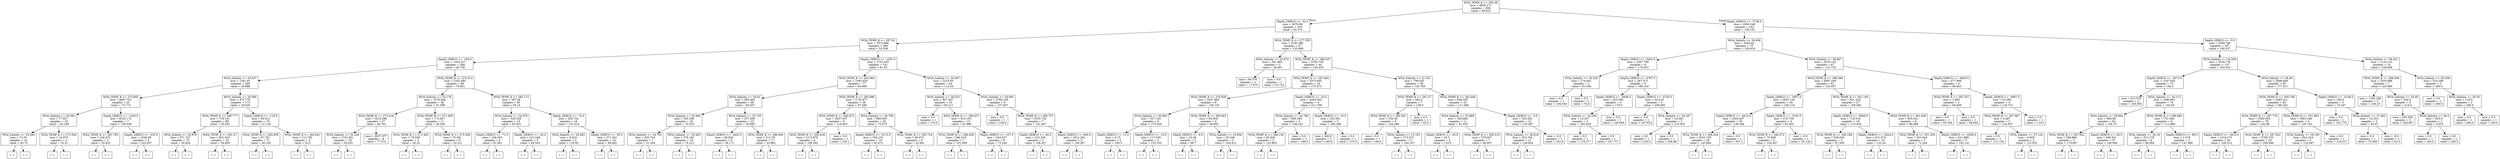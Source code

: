 digraph Tree {
node [shape=box] ;
0 [label="WOA_TEMP_K <= 294.36\nmse = 4836.271\nsamples = 658\nvalue = 98.823"] ;
1 [label="Depth_GEBCO <= -32.0\nmse = 2679.88\nsamples = 416\nvalue = 62.374"] ;
0 -> 1 [labeldistance=2.5, labelangle=45, headlabel="True"] ;
2 [label="WOA_TEMP_K <= 287.62\nmse = 1873.866\nsamples = 369\nvalue = 53.338"] ;
1 -> 2 ;
3 [label="Depth_GEBCO <= -100.0\nmse = 1554.317\nsamples = 268\nvalue = 43.736"] ;
2 -> 3 ;
4 [label="WOA_Salinity <= 33.637\nmse = 1261.45\nsamples = 200\nvalue = 34.686"] ;
3 -> 4 ;
5 [label="WOA_TEMP_K <= 275.805\nmse = 4897.702\nsamples = 25\nvalue = 72.773"] ;
4 -> 5 ;
6 [label="WOA_Salinity <= 33.561\nmse = 77.827\nsamples = 18\nvalue = 43.168"] ;
5 -> 6 ;
7 [label="WOA_Salinity <= 33.443\nmse = 72.05\nsamples = 14\nvalue = 45.72"] ;
6 -> 7 ;
8 [label="(...)"] ;
7 -> 8 ;
17 [label="(...)"] ;
7 -> 17 ;
30 [label="WOA_TEMP_K <= 273.592\nmse = 16.975\nsamples = 4\nvalue = 35.51"] ;
6 -> 30 ;
31 [label="(...)"] ;
30 -> 31 ;
32 [label="(...)"] ;
30 -> 32 ;
37 [label="Depth_GEBCO <= -1420.5\nmse = 9325.172\nsamples = 7\nvalue = 136.538"] ;
5 -> 37 ;
38 [label="WOA_TEMP_K <= 281.765\nmse = 146.472\nsamples = 3\nvalue = 35.833"] ;
37 -> 38 ;
39 [label="(...)"] ;
38 -> 39 ;
42 [label="(...)"] ;
38 -> 42 ;
43 [label="Depth_GEBCO <= -535.0\nmse = 1048.98\nsamples = 4\nvalue = 222.857"] ;
37 -> 43 ;
44 [label="(...)"] ;
43 -> 44 ;
45 [label="(...)"] ;
43 -> 45 ;
48 [label="WOA_Salinity <= 35.069\nmse = 473.778\nsamples = 175\nvalue = 29.028"] ;
4 -> 48 ;
49 [label="WOA_TEMP_K <= 280.777\nmse = 719.101\nsamples = 99\nvalue = 36.053"] ;
48 -> 49 ;
50 [label="WOA_Salinity <= 33.879\nmse = 571.747\nsamples = 75\nvalue = 30.835"] ;
49 -> 50 ;
51 [label="(...)"] ;
50 -> 51 ;
108 [label="(...)"] ;
50 -> 108 ;
193 [label="WOA_TEMP_K <= 281.47\nmse = 801.623\nsamples = 24\nvalue = 54.639"] ;
49 -> 193 ;
194 [label="(...)"] ;
193 -> 194 ;
205 [label="(...)"] ;
193 -> 205 ;
236 [label="Depth_GEBCO <= -118.5\nmse = 80.612\nsamples = 76\nvalue = 21.139"] ;
48 -> 236 ;
237 [label="WOA_TEMP_K <= 283.839\nmse = 67.761\nsamples = 71\nvalue = 20.329"] ;
236 -> 237 ;
238 [label="(...)"] ;
237 -> 238 ;
287 [label="(...)"] ;
237 -> 287 ;
308 [label="WOA_TEMP_K <= 282.841\nmse = 113.782\nsamples = 5\nvalue = 33.5"] ;
236 -> 308 ;
309 [label="(...)"] ;
308 -> 309 ;
316 [label="(...)"] ;
308 -> 316 ;
317 [label="WOA_TEMP_K <= 279.514\nmse = 1452.685\nsamples = 68\nvalue = 70.801"] ;
3 -> 317 ;
318 [label="WOA_Salinity <= 33.176\nmse = 1570.646\nsamples = 38\nvalue = 51.598"] ;
317 -> 318 ;
319 [label="WOA_TEMP_K <= 273.418\nmse = 1814.298\nsamples = 27\nvalue = 60.792"] ;
318 -> 319 ;
320 [label="WOA_Salinity <= 32.229\nmse = 1152.861\nsamples = 19\nvalue = 54.055"] ;
319 -> 320 ;
321 [label="(...)"] ;
320 -> 321 ;
322 [label="(...)"] ;
320 -> 322 ;
327 [label="mse = 3037.977\nsamples = 8\nvalue = 77.074"] ;
319 -> 327 ;
328 [label="WOA_TEMP_K <= 271.508\nmse = 174.607\nsamples = 11\nvalue = 28.038"] ;
318 -> 328 ;
329 [label="WOA_TEMP_K <= 271.402\nmse = 79.556\nsamples = 3\nvalue = 45.22"] ;
328 -> 329 ;
330 [label="(...)"] ;
329 -> 330 ;
331 [label="(...)"] ;
329 -> 331 ;
332 [label="WOA_TEMP_K <= 273.369\nmse = 75.081\nsamples = 8\nvalue = 22.311"] ;
328 -> 332 ;
333 [label="(...)"] ;
332 -> 333 ;
342 [label="(...)"] ;
332 -> 342 ;
347 [label="WOA_TEMP_K <= 282.173\nmse = 387.46\nsamples = 30\nvalue = 93.14"] ;
317 -> 347 ;
348 [label="WOA_Salinity <= 34.578\nmse = 329.528\nsamples = 14\nvalue = 83.561"] ;
347 -> 348 ;
349 [label="Depth_GEBCO <= -71.5\nmse = 149.303\nsamples = 9\nvalue = 91.881"] ;
348 -> 349 ;
350 [label="(...)"] ;
349 -> 350 ;
353 [label="(...)"] ;
349 -> 353 ;
366 [label="Depth_GEBCO <= -43.5\nmse = 221.548\nsamples = 5\nvalue = 64.543"] ;
348 -> 366 ;
367 [label="(...)"] ;
366 -> 367 ;
374 [label="(...)"] ;
366 -> 374 ;
375 [label="Depth_GEBCO <= -74.5\nmse = 285.724\nsamples = 16\nvalue = 101.614"] ;
347 -> 375 ;
376 [label="WOA_Salinity <= 34.462\nmse = 9.923\nsamples = 2\nvalue = 118.95"] ;
375 -> 376 ;
377 [label="(...)"] ;
376 -> 377 ;
378 [label="(...)"] ;
376 -> 378 ;
379 [label="Depth_GEBCO <= -50.5\nmse = 271.293\nsamples = 14\nvalue = 98.462"] ;
375 -> 379 ;
380 [label="(...)"] ;
379 -> 380 ;
381 [label="(...)"] ;
379 -> 381 ;
394 [label="Depth_GEBCO <= -1591.0\nmse = 1752.435\nsamples = 101\nvalue = 81.35"] ;
2 -> 394 ;
395 [label="WOA_TEMP_K <= 292.084\nmse = 1095.654\nsamples = 77\nvalue = 69.989"] ;
394 -> 395 ;
396 [label="WOA_Salinity <= 35.61\nmse = 495.463\nsamples = 48\nvalue = 60.457"] ;
395 -> 396 ;
397 [label="WOA_Salinity <= 35.464\nmse = 520.398\nsamples = 25\nvalue = 70.533"] ;
396 -> 397 ;
398 [label="WOA_Salinity <= 34.754\nmse = 520.703\nsamples = 7\nvalue = 51.364"] ;
397 -> 398 ;
399 [label="(...)"] ;
398 -> 399 ;
404 [label="(...)"] ;
398 -> 404 ;
411 [label="WOA_Salinity <= 35.493\nmse = 379.182\nsamples = 18\nvalue = 76.212"] ;
397 -> 411 ;
412 [label="(...)"] ;
411 -> 412 ;
413 [label="(...)"] ;
411 -> 413 ;
436 [label="WOA_Salinity <= 35.725\nmse = 257.699\nsamples = 23\nvalue = 50.085"] ;
396 -> 436 ;
437 [label="Depth_GEBCO <= -4402.5\nmse = 88.828\nsamples = 6\nvalue = 36.171"] ;
436 -> 437 ;
438 [label="(...)"] ;
437 -> 438 ;
447 [label="(...)"] ;
437 -> 447 ;
448 [label="WOA_TEMP_K <= 289.493\nmse = 213.79\nsamples = 17\nvalue = 55.882"] ;
436 -> 448 ;
449 [label="(...)"] ;
448 -> 449 ;
452 [label="(...)"] ;
448 -> 452 ;
479 [label="WOA_TEMP_K <= 292.898\nmse = 1720.877\nsamples = 29\nvalue = 87.298"] ;
395 -> 479 ;
480 [label="WOA_TEMP_K <= 292.873\nmse = 2637.637\nsamples = 9\nvalue = 119.843"] ;
479 -> 480 ;
481 [label="WOA_TEMP_K <= 292.816\nmse = 1174.879\nsamples = 8\nvalue = 106.592"] ;
480 -> 481 ;
482 [label="(...)"] ;
481 -> 482 ;
495 [label="(...)"] ;
481 -> 495 ;
496 [label="mse = 0.0\nsamples = 1\nvalue = 239.1"] ;
480 -> 496 ;
497 [label="WOA_Salinity <= 36.758\nmse = 880.095\nsamples = 20\nvalue = 75.675"] ;
479 -> 497 ;
498 [label="Depth_GEBCO <= -3115.0\nmse = 784.233\nsamples = 16\nvalue = 82.672"] ;
497 -> 498 ;
499 [label="(...)"] ;
498 -> 499 ;
522 [label="(...)"] ;
498 -> 522 ;
527 [label="WOA_TEMP_K <= 293.734\nmse = 60.072\nsamples = 4\nvalue = 43.491"] ;
497 -> 527 ;
528 [label="(...)"] ;
527 -> 528 ;
531 [label="(...)"] ;
527 -> 531 ;
532 [label="WOA_Salinity <= 34.947\nmse = 2215.05\nsamples = 24\nvalue = 113.34"] ;
394 -> 532 ;
533 [label="WOA_Salinity <= 28.323\nmse = 857.587\nsamples = 16\nvalue = 95.211"] ;
532 -> 533 ;
534 [label="mse = 0.0\nsamples = 1\nvalue = 179.0"] ;
533 -> 534 ;
535 [label="WOA_TEMP_K <= 289.437\nmse = 610.163\nsamples = 15\nvalue = 91.988"] ;
533 -> 535 ;
536 [label="WOA_TEMP_K <= 289.406\nmse = 360.518\nsamples = 7\nvalue = 101.909"] ;
535 -> 536 ;
537 [label="(...)"] ;
536 -> 537 ;
548 [label="(...)"] ;
536 -> 548 ;
549 [label="Depth_GEBCO <= -107.5\nmse = 544.627\nsamples = 8\nvalue = 73.249"] ;
535 -> 549 ;
550 [label="(...)"] ;
549 -> 550 ;
553 [label="(...)"] ;
549 -> 553 ;
562 [label="WOA_Salinity <= 34.965\nmse = 2760.329\nsamples = 8\nvalue = 157.837"] ;
532 -> 562 ;
563 [label="mse = 0.0\nsamples = 1\nvalue = 230.6"] ;
562 -> 563 ;
564 [label="WOA_TEMP_K <= 289.757\nmse = 1935.726\nsamples = 7\nvalue = 141.667"] ;
562 -> 564 ;
565 [label="Depth_GEBCO <= -45.0\nmse = 323.258\nsamples = 2\nvalue = 108.427"] ;
564 -> 565 ;
566 [label="(...)"] ;
565 -> 566 ;
567 [label="(...)"] ;
565 -> 567 ;
568 [label="Depth_GEBCO <= -600.5\nmse = 1913.262\nsamples = 5\nvalue = 158.287"] ;
564 -> 568 ;
569 [label="(...)"] ;
568 -> 569 ;
570 [label="(...)"] ;
568 -> 570 ;
575 [label="WOA_TEMP_K <= 277.555\nmse = 3182.586\nsamples = 47\nvalue = 135.689"] ;
1 -> 575 ;
576 [label="WOA_Salinity <= 23.073\nmse = 351.803\nsamples = 3\nvalue = 29.691"] ;
575 -> 576 ;
577 [label="mse = 94.576\nsamples = 2\nvalue = 17.675"] ;
576 -> 577 ;
578 [label="mse = 0.0\nsamples = 1\nvalue = 53.722"] ;
576 -> 578 ;
579 [label="WOA_TEMP_K <= 289.537\nmse = 2783.726\nsamples = 44\nvalue = 140.435"] ;
575 -> 579 ;
580 [label="WOA_TEMP_K <= 287.064\nmse = 4375.945\nsamples = 14\nvalue = 173.473"] ;
579 -> 580 ;
581 [label="WOA_TEMP_K <= 278.928\nmse = 1847.905\nsamples = 8\nvalue = 138.125"] ;
580 -> 581 ;
582 [label="WOA_Salinity <= 30.093\nmse = 357.102\nsamples = 4\nvalue = 175.429"] ;
581 -> 582 ;
583 [label="Depth_GEBCO <= -11.5\nmse = 6.75\nsamples = 2\nvalue = 190.5"] ;
582 -> 583 ;
584 [label="(...)"] ;
583 -> 584 ;
585 [label="(...)"] ;
583 -> 585 ;
586 [label="Depth_GEBCO <= -10.5\nmse = 117.556\nsamples = 2\nvalue = 155.333"] ;
582 -> 586 ;
587 [label="(...)"] ;
586 -> 587 ;
588 [label="(...)"] ;
586 -> 588 ;
589 [label="WOA_TEMP_K <= 280.902\nmse = 69.609\nsamples = 4\nvalue = 94.604"] ;
581 -> 589 ;
590 [label="Depth_GEBCO <= -9.5\nmse = 22.09\nsamples = 2\nvalue = 89.7"] ;
589 -> 590 ;
591 [label="(...)"] ;
590 -> 591 ;
592 [label="(...)"] ;
590 -> 592 ;
593 [label="WOA_Salinity <= 33.956\nmse = 20.356\nsamples = 2\nvalue = 104.412"] ;
589 -> 593 ;
594 [label="(...)"] ;
593 -> 594 ;
595 [label="(...)"] ;
593 -> 595 ;
596 [label="Depth_GEBCO <= -16.5\nmse = 4294.562\nsamples = 6\nvalue = 211.768"] ;
580 -> 596 ;
597 [label="WOA_Salinity <= 34.766\nmse = 685.295\nsamples = 3\nvalue = 138.242"] ;
596 -> 597 ;
598 [label="WOA_TEMP_K <= 288.136\nmse = 82.926\nsamples = 2\nvalue = 125.803"] ;
597 -> 598 ;
599 [label="(...)"] ;
598 -> 599 ;
600 [label="(...)"] ;
598 -> 600 ;
601 [label="mse = 0.0\nsamples = 1\nvalue = 188.0"] ;
597 -> 601 ;
602 [label="Depth_GEBCO <= -10.0\nmse = 253.061\nsamples = 3\nvalue = 264.286"] ;
596 -> 602 ;
603 [label="mse = 400.0\nsamples = 2\nvalue = 260.0"] ;
602 -> 603 ;
604 [label="mse = 0.0\nsamples = 1\nvalue = 270.0"] ;
602 -> 604 ;
605 [label="WOA_Salinity <= 31.531\nmse = 799.502\nsamples = 30\nvalue = 120.769"] ;
579 -> 605 ;
606 [label="WOA_TEMP_K <= 291.27\nmse = 643.5\nsamples = 7\nvalue = 136.5"] ;
605 -> 606 ;
607 [label="WOA_TEMP_K <= 290.291\nmse = 250.49\nsamples = 6\nvalue = 144.286"] ;
606 -> 607 ;
608 [label="mse = 0.0\nsamples = 1\nvalue = 169.0"] ;
607 -> 608 ;
609 [label="WOA_Salinity <= 15.181\nmse = 173.472\nsamples = 5\nvalue = 140.167"] ;
607 -> 609 ;
610 [label="(...)"] ;
609 -> 610 ;
611 [label="(...)"] ;
609 -> 611 ;
618 [label="mse = 0.0\nsamples = 1\nvalue = 82.0"] ;
606 -> 618 ;
619 [label="WOA_TEMP_K <= 292.646\nmse = 649.505\nsamples = 23\nvalue = 111.088"] ;
605 -> 619 ;
620 [label="WOA_Salinity <= 32.889\nmse = 383.884\nsamples = 11\nvalue = 91.455"] ;
619 -> 620 ;
621 [label="Depth_GEBCO <= -25.5\nmse = 25.5\nsamples = 4\nvalue = 110.0"] ;
620 -> 621 ;
622 [label="(...)"] ;
621 -> 622 ;
623 [label="(...)"] ;
621 -> 623 ;
626 [label="WOA_TEMP_K <= 292.519\nmse = 279.837\nsamples = 7\nvalue = 80.857"] ;
620 -> 626 ;
627 [label="(...)"] ;
626 -> 627 ;
634 [label="(...)"] ;
626 -> 634 ;
635 [label="Depth_GEBCO <= -3.0\nmse = 354.292\nsamples = 12\nvalue = 125.487"] ;
619 -> 635 ;
636 [label="WOA_Salinity <= 36.618\nmse = 323.764\nsamples = 11\nvalue = 128.854"] ;
635 -> 636 ;
637 [label="(...)"] ;
636 -> 637 ;
644 [label="(...)"] ;
636 -> 644 ;
645 [label="mse = -0.0\nsamples = 1\nvalue = 103.6"] ;
635 -> 645 ;
646 [label="Depth_GEBCO <= -3728.0\nmse = 2856.348\nsamples = 242\nvalue = 156.101"] ;
0 -> 646 [labeldistance=2.5, labelangle=-45, headlabel="False"] ;
647 [label="WOA_Salinity <= 34.606\nmse = 2449.92\nsamples = 75\nvalue = 128.819"] ;
646 -> 647 ;
648 [label="Depth_GEBCO <= -5453.0\nmse = 2597.789\nsamples = 8\nvalue = 170.833"] ;
647 -> 648 ;
649 [label="WOA_Salinity <= 34.328\nmse = 174.942\nsamples = 2\nvalue = 81.636"] ;
648 -> 649 ;
650 [label="mse = 0.0\nsamples = 1\nvalue = 104.545"] ;
649 -> 650 ;
651 [label="mse = 0.0\nsamples = 1\nvalue = 74.0"] ;
649 -> 651 ;
652 [label="Depth_GEBCO <= -4787.5\nmse = 367.372\nsamples = 6\nvalue = 196.318"] ;
648 -> 652 ;
653 [label="Depth_GEBCO <= -4836.0\nmse = 225.006\nsamples = 3\nvalue = 179.3"] ;
652 -> 653 ;
654 [label="WOA_Salinity <= 34.558\nmse = 14.257\nsamples = 2\nvalue = 185.829"] ;
653 -> 654 ;
655 [label="mse = 0.0\nsamples = 1\nvalue = 178.277"] ;
654 -> 655 ;
656 [label="mse = 0.0\nsamples = 1\nvalue = 187.717"] ;
654 -> 656 ;
657 [label="mse = -0.0\nsamples = 1\nvalue = 146.656"] ;
653 -> 657 ;
658 [label="Depth_GEBCO <= -4730.0\nmse = 94.019\nsamples = 3\nvalue = 209.082"] ;
652 -> 658 ;
659 [label="mse = -0.0\nsamples = 1\nvalue = 197.633"] ;
658 -> 659 ;
660 [label="WOA_Salinity <= 34.187\nmse = 24.582\nsamples = 2\nvalue = 215.952"] ;
658 -> 660 ;
661 [label="mse = 0.0\nsamples = 1\nvalue = 220.0"] ;
660 -> 661 ;
662 [label="mse = 0.0\nsamples = 1\nvalue = 209.88"] ;
660 -> 662 ;
663 [label="WOA_Salinity <= 36.847\nmse = 2078.145\nsamples = 67\nvalue = 121.752"] ;
647 -> 663 ;
664 [label="WOA_TEMP_K <= 298.584\nmse = 2097.349\nsamples = 61\nvalue = 125.957"] ;
663 -> 664 ;
665 [label="Depth_GEBCO <= -3957.0\nmse = 2655.134\nsamples = 34\nvalue = 140.114"] ;
664 -> 665 ;
666 [label="Depth_GEBCO <= -4014.0\nmse = 2564.807\nsamples = 30\nvalue = 149.648"] ;
665 -> 666 ;
667 [label="WOA_TEMP_K <= 296.424\nmse = 2033.755\nsamples = 29\nvalue = 145.984"] ;
666 -> 667 ;
668 [label="(...)"] ;
667 -> 668 ;
681 [label="(...)"] ;
667 -> 681 ;
720 [label="mse = 0.0\nsamples = 1\nvalue = 307.2"] ;
666 -> 720 ;
721 [label="Depth_GEBCO <= -3745.5\nmse = 479.759\nsamples = 4\nvalue = 93.503"] ;
665 -> 721 ;
722 [label="WOA_TEMP_K <= 296.272\nmse = 75.809\nsamples = 3\nvalue = 104.467"] ;
721 -> 722 ;
723 [label="(...)"] ;
722 -> 723 ;
726 [label="(...)"] ;
722 -> 726 ;
727 [label="mse = -0.0\nsamples = 1\nvalue = 55.126"] ;
721 -> 727 ;
728 [label="WOA_TEMP_K <= 301.169\nmse = 821.418\nsamples = 27\nvalue = 108.092"] ;
664 -> 728 ;
729 [label="Depth_GEBCO <= -5600.5\nmse = 718.019\nsamples = 19\nvalue = 115.454"] ;
728 -> 729 ;
730 [label="WOA_TEMP_K <= 300.198\nmse = 526.026\nsamples = 3\nvalue = 87.509"] ;
729 -> 730 ;
731 [label="(...)"] ;
730 -> 731 ;
734 [label="(...)"] ;
730 -> 734 ;
735 [label="Depth_GEBCO <= -5454.0\nmse = 521.974\nsamples = 16\nvalue = 122.44"] ;
729 -> 735 ;
736 [label="(...)"] ;
735 -> 736 ;
737 [label="(...)"] ;
735 -> 737 ;
766 [label="WOA_TEMP_K <= 301.428\nmse = 605.641\nsamples = 8\nvalue = 89.686"] ;
728 -> 766 ;
767 [label="WOA_TEMP_K <= 301.359\nmse = 201.644\nsamples = 3\nvalue = 72.249"] ;
766 -> 767 ;
768 [label="(...)"] ;
767 -> 768 ;
771 [label="(...)"] ;
767 -> 771 ;
772 [label="Depth_GEBCO <= -4300.0\nmse = 521.889\nsamples = 5\nvalue = 102.141"] ;
766 -> 772 ;
773 [label="(...)"] ;
772 -> 773 ;
778 [label="(...)"] ;
772 -> 778 ;
781 [label="Depth_GEBCO <= -4504.5\nmse = 677.996\nsamples = 6\nvalue = 88.463"] ;
663 -> 781 ;
782 [label="WOA_TEMP_K <= 297.337\nmse = 2.983\nsamples = 2\nvalue = 66.849"] ;
781 -> 782 ;
783 [label="mse = 0.0\nsamples = 1\nvalue = 65.354"] ;
782 -> 783 ;
784 [label="mse = 0.0\nsamples = 1\nvalue = 68.844"] ;
782 -> 784 ;
785 [label="Depth_GEBCO <= -3987.5\nmse = 53.396\nsamples = 4\nvalue = 118.722"] ;
781 -> 785 ;
786 [label="WOA_TEMP_K <= 297.967\nmse = 4.467\nsamples = 3\nvalue = 124.537"] ;
785 -> 786 ;
787 [label="mse = 0.0\nsamples = 1\nvalue = 121.745"] ;
786 -> 787 ;
788 [label="WOA_Salinity <= 37.124\nmse = 0.855\nsamples = 2\nvalue = 125.933"] ;
786 -> 788 ;
789 [label="(...)"] ;
788 -> 789 ;
790 [label="(...)"] ;
788 -> 790 ;
791 [label="mse = 0.0\nsamples = 1\nvalue = 110.0"] ;
785 -> 791 ;
792 [label="Depth_GEBCO <= -5.0\nmse = 2558.766\nsamples = 167\nvalue = 168.237"] ;
646 -> 792 ;
793 [label="WOA_Salinity <= 34.439\nmse = 2318.778\nsamples = 157\nvalue = 163.923"] ;
792 -> 793 ;
794 [label="Depth_GEBCO <= -3673.5\nmse = 1267.054\nsamples = 72\nvalue = 146.2"] ;
793 -> 794 ;
795 [label="mse = 613.518\nsamples = 2\nvalue = 230.955"] ;
794 -> 795 ;
796 [label="WOA_Salinity <= 34.113\nmse = 1086.991\nsamples = 70\nvalue = 143.93"] ;
794 -> 796 ;
797 [label="WOA_Salinity <= 29.984\nmse = 966.86\nsamples = 62\nvalue = 148.73"] ;
796 -> 797 ;
798 [label="WOA_TEMP_K <= 297.822\nmse = 588.889\nsamples = 5\nvalue = 176.667"] ;
797 -> 798 ;
799 [label="(...)"] ;
798 -> 799 ;
802 [label="(...)"] ;
798 -> 802 ;
803 [label="Depth_GEBCO <= -63.0\nmse = 936.931\nsamples = 57\nvalue = 146.889"] ;
797 -> 803 ;
804 [label="(...)"] ;
803 -> 804 ;
835 [label="(...)"] ;
803 -> 835 ;
892 [label="WOA_TEMP_K <= 296.682\nmse = 751.084\nsamples = 8\nvalue = 112.886"] ;
796 -> 892 ;
893 [label="WOA_Salinity <= 34.18\nmse = 512.278\nsamples = 6\nvalue = 98.584"] ;
892 -> 893 ;
894 [label="(...)"] ;
893 -> 894 ;
897 [label="(...)"] ;
893 -> 897 ;
904 [label="Depth_GEBCO <= -99.0\nmse = 1.478\nsamples = 2\nvalue = 141.489"] ;
892 -> 904 ;
905 [label="(...)"] ;
904 -> 905 ;
906 [label="(...)"] ;
904 -> 906 ;
907 [label="WOA_Salinity <= 36.69\nmse = 2699.648\nsamples = 85\nvalue = 177.511"] ;
793 -> 907 ;
908 [label="WOA_TEMP_K <= 300.788\nmse = 2465.411\nsamples = 82\nvalue = 180.342"] ;
907 -> 908 ;
909 [label="WOA_TEMP_K <= 297.776\nmse = 2360.302\nsamples = 78\nvalue = 182.89"] ;
908 -> 909 ;
910 [label="Depth_GEBCO <= -3615.0\nmse = 1318.275\nsamples = 26\nvalue = 169.512"] ;
909 -> 910 ;
911 [label="(...)"] ;
910 -> 911 ;
914 [label="(...)"] ;
910 -> 914 ;
949 [label="WOA_TEMP_K <= 297.922\nmse = 2765.753\nsamples = 52\nvalue = 189.946"] ;
909 -> 949 ;
950 [label="(...)"] ;
949 -> 950 ;
951 [label="(...)"] ;
949 -> 951 ;
1008 [label="WOA_TEMP_K <= 301.993\nmse = 1863.346\nsamples = 4\nvalue = 129.743"] ;
908 -> 1008 ;
1009 [label="WOA_Salinity <= 36.195\nmse = 641.524\nsamples = 3\nvalue = 114.947"] ;
1008 -> 1009 ;
1010 [label="(...)"] ;
1009 -> 1010 ;
1013 [label="(...)"] ;
1009 -> 1013 ;
1014 [label="mse = 0.0\nsamples = 1\nvalue = 218.517"] ;
1008 -> 1014 ;
1015 [label="Depth_GEBCO <= -3138.0\nmse = 283.0\nsamples = 3\nvalue = 74.197"] ;
907 -> 1015 ;
1016 [label="mse = 0.0\nsamples = 1\nvalue = 102.779"] ;
1015 -> 1016 ;
1017 [label="WOA_Salinity <= 37.462\nmse = 14.253\nsamples = 2\nvalue = 64.67"] ;
1015 -> 1017 ;
1018 [label="mse = 0.0\nsamples = 1\nvalue = 70.009"] ;
1017 -> 1018 ;
1019 [label="mse = -0.0\nsamples = 1\nvalue = 62.0"] ;
1017 -> 1019 ;
1020 [label="WOA_Salinity <= 36.423\nmse = 1120.215\nsamples = 10\nvalue = 239.688"] ;
792 -> 1020 ;
1021 [label="WOA_TEMP_K <= 298.009\nmse = 1020.988\nsamples = 7\nvalue = 223.889"] ;
1020 -> 1021 ;
1022 [label="mse = 1342.188\nsamples = 3\nvalue = 236.25"] ;
1021 -> 1022 ;
1023 [label="WOA_Salinity <= 35.49\nmse = 544.0\nsamples = 4\nvalue = 214.0"] ;
1021 -> 1023 ;
1024 [label="mse = 355.556\nsamples = 2\nvalue = 206.667"] ;
1023 -> 1024 ;
1025 [label="WOA_Salinity <= 36.4\nmse = 625.0\nsamples = 2\nvalue = 225.0"] ;
1023 -> 1025 ;
1026 [label="mse = 0.0\nsamples = 1\nvalue = 250.0"] ;
1025 -> 1026 ;
1027 [label="mse = 0.0\nsamples = 1\nvalue = 200.0"] ;
1025 -> 1027 ;
1028 [label="WOA_Salinity <= 36.438\nmse = 514.286\nsamples = 3\nvalue = 260.0"] ;
1020 -> 1028 ;
1029 [label="mse = 0.0\nsamples = 1\nvalue = 290.0"] ;
1028 -> 1029 ;
1030 [label="WOA_Salinity <= 36.55\nmse = 216.0\nsamples = 2\nvalue = 248.0"] ;
1028 -> 1030 ;
1031 [label="mse = 0.0\nsamples = 1\nvalue = 260.0"] ;
1030 -> 1031 ;
1032 [label="mse = 0.0\nsamples = 1\nvalue = 230.0"] ;
1030 -> 1032 ;
}